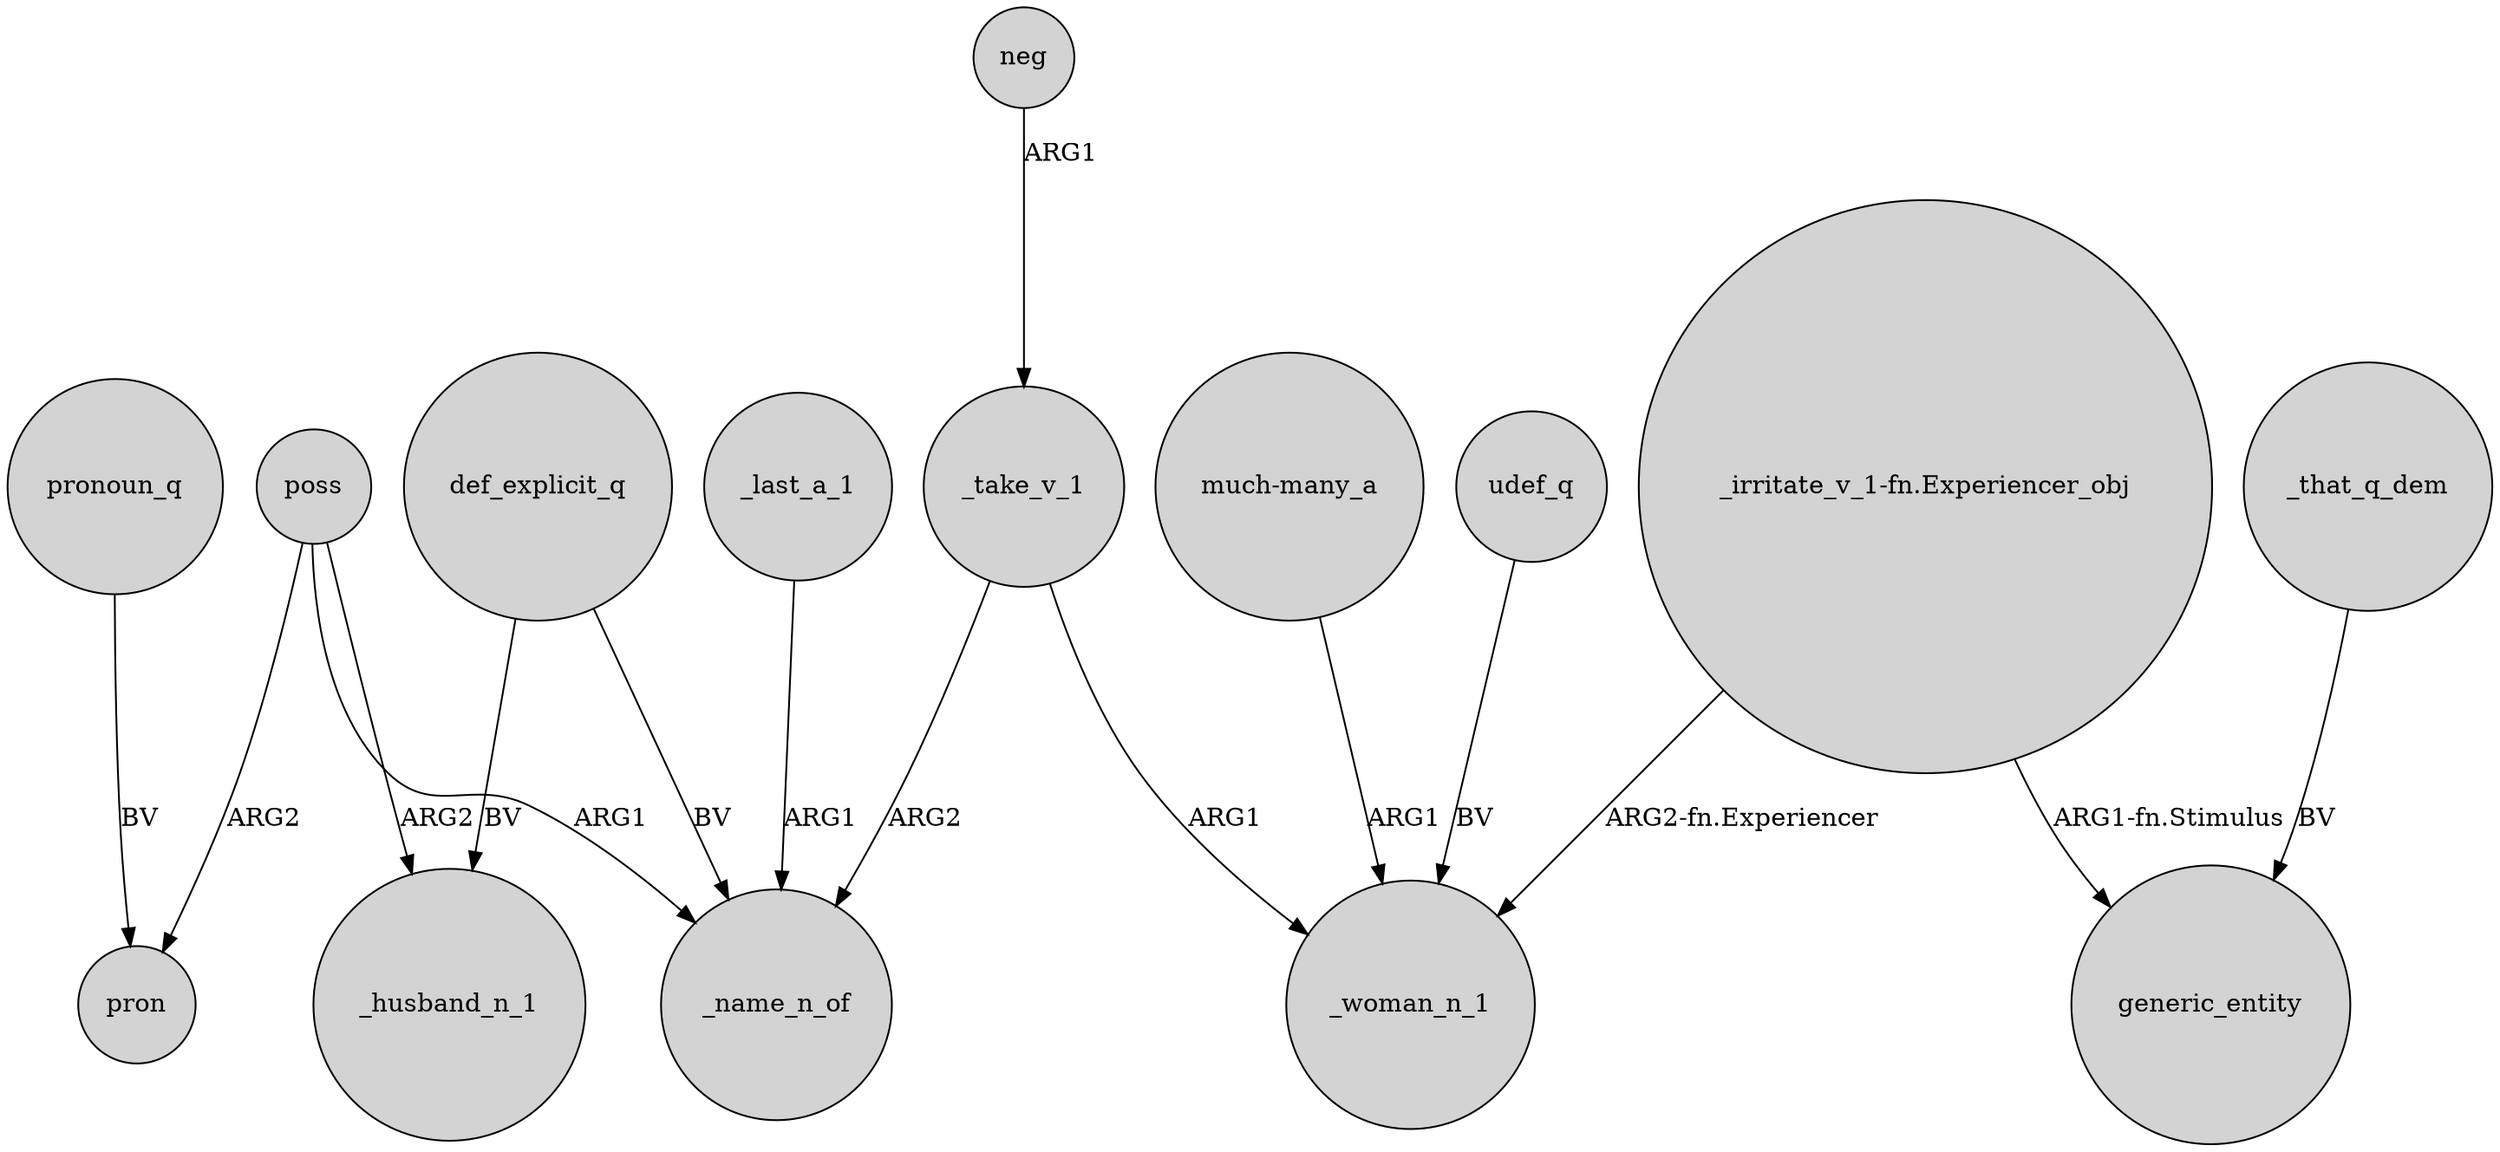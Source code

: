 digraph {
	node [shape=circle style=filled]
	def_explicit_q -> _husband_n_1 [label=BV]
	poss -> pron [label=ARG2]
	udef_q -> _woman_n_1 [label=BV]
	"much-many_a" -> _woman_n_1 [label=ARG1]
	_take_v_1 -> _woman_n_1 [label=ARG1]
	_that_q_dem -> generic_entity [label=BV]
	_take_v_1 -> _name_n_of [label=ARG2]
	"_irritate_v_1-fn.Experiencer_obj" -> _woman_n_1 [label="ARG2-fn.Experiencer"]
	def_explicit_q -> _name_n_of [label=BV]
	neg -> _take_v_1 [label=ARG1]
	_last_a_1 -> _name_n_of [label=ARG1]
	poss -> _husband_n_1 [label=ARG2]
	"_irritate_v_1-fn.Experiencer_obj" -> generic_entity [label="ARG1-fn.Stimulus"]
	poss -> _name_n_of [label=ARG1]
	pronoun_q -> pron [label=BV]
}
